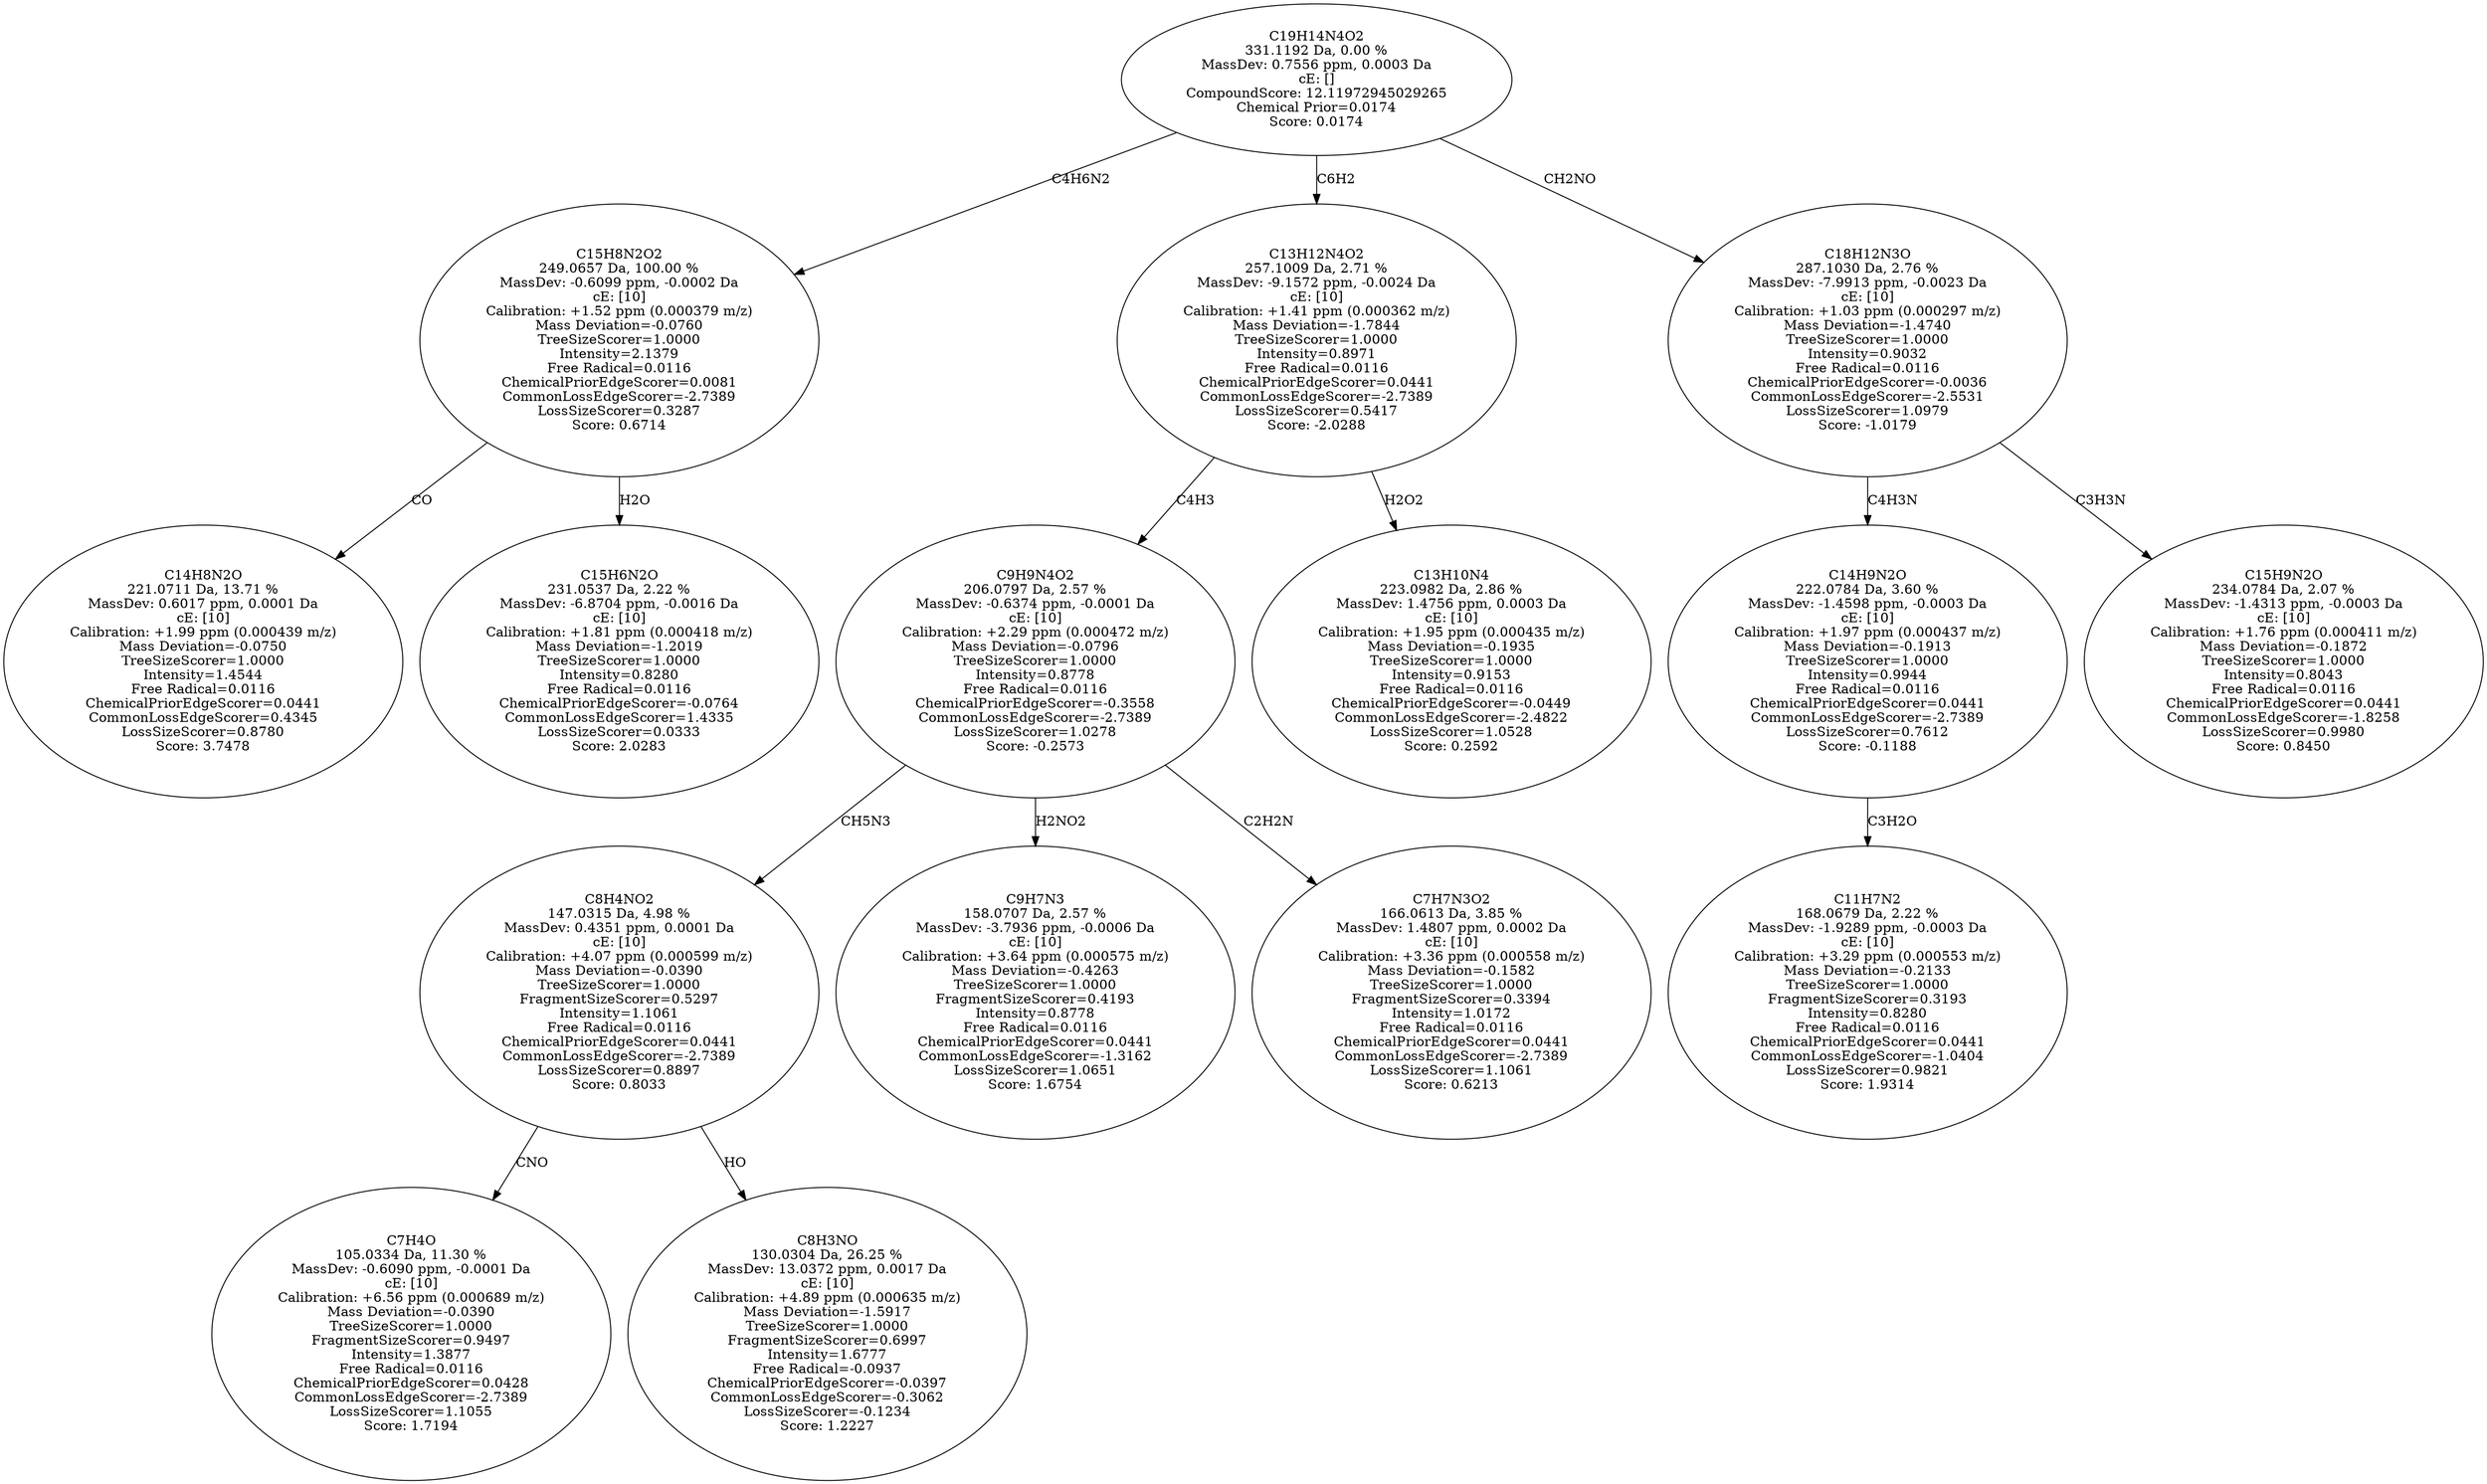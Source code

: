strict digraph {
v1 [label="C14H8N2O\n221.0711 Da, 13.71 %\nMassDev: 0.6017 ppm, 0.0001 Da\ncE: [10]\nCalibration: +1.99 ppm (0.000439 m/z)\nMass Deviation=-0.0750\nTreeSizeScorer=1.0000\nIntensity=1.4544\nFree Radical=0.0116\nChemicalPriorEdgeScorer=0.0441\nCommonLossEdgeScorer=0.4345\nLossSizeScorer=0.8780\nScore: 3.7478"];
v2 [label="C15H6N2O\n231.0537 Da, 2.22 %\nMassDev: -6.8704 ppm, -0.0016 Da\ncE: [10]\nCalibration: +1.81 ppm (0.000418 m/z)\nMass Deviation=-1.2019\nTreeSizeScorer=1.0000\nIntensity=0.8280\nFree Radical=0.0116\nChemicalPriorEdgeScorer=-0.0764\nCommonLossEdgeScorer=1.4335\nLossSizeScorer=0.0333\nScore: 2.0283"];
v3 [label="C15H8N2O2\n249.0657 Da, 100.00 %\nMassDev: -0.6099 ppm, -0.0002 Da\ncE: [10]\nCalibration: +1.52 ppm (0.000379 m/z)\nMass Deviation=-0.0760\nTreeSizeScorer=1.0000\nIntensity=2.1379\nFree Radical=0.0116\nChemicalPriorEdgeScorer=0.0081\nCommonLossEdgeScorer=-2.7389\nLossSizeScorer=0.3287\nScore: 0.6714"];
v4 [label="C7H4O\n105.0334 Da, 11.30 %\nMassDev: -0.6090 ppm, -0.0001 Da\ncE: [10]\nCalibration: +6.56 ppm (0.000689 m/z)\nMass Deviation=-0.0390\nTreeSizeScorer=1.0000\nFragmentSizeScorer=0.9497\nIntensity=1.3877\nFree Radical=0.0116\nChemicalPriorEdgeScorer=0.0428\nCommonLossEdgeScorer=-2.7389\nLossSizeScorer=1.1055\nScore: 1.7194"];
v5 [label="C8H3NO\n130.0304 Da, 26.25 %\nMassDev: 13.0372 ppm, 0.0017 Da\ncE: [10]\nCalibration: +4.89 ppm (0.000635 m/z)\nMass Deviation=-1.5917\nTreeSizeScorer=1.0000\nFragmentSizeScorer=0.6997\nIntensity=1.6777\nFree Radical=-0.0937\nChemicalPriorEdgeScorer=-0.0397\nCommonLossEdgeScorer=-0.3062\nLossSizeScorer=-0.1234\nScore: 1.2227"];
v6 [label="C8H4NO2\n147.0315 Da, 4.98 %\nMassDev: 0.4351 ppm, 0.0001 Da\ncE: [10]\nCalibration: +4.07 ppm (0.000599 m/z)\nMass Deviation=-0.0390\nTreeSizeScorer=1.0000\nFragmentSizeScorer=0.5297\nIntensity=1.1061\nFree Radical=0.0116\nChemicalPriorEdgeScorer=0.0441\nCommonLossEdgeScorer=-2.7389\nLossSizeScorer=0.8897\nScore: 0.8033"];
v7 [label="C9H7N3\n158.0707 Da, 2.57 %\nMassDev: -3.7936 ppm, -0.0006 Da\ncE: [10]\nCalibration: +3.64 ppm (0.000575 m/z)\nMass Deviation=-0.4263\nTreeSizeScorer=1.0000\nFragmentSizeScorer=0.4193\nIntensity=0.8778\nFree Radical=0.0116\nChemicalPriorEdgeScorer=0.0441\nCommonLossEdgeScorer=-1.3162\nLossSizeScorer=1.0651\nScore: 1.6754"];
v8 [label="C7H7N3O2\n166.0613 Da, 3.85 %\nMassDev: 1.4807 ppm, 0.0002 Da\ncE: [10]\nCalibration: +3.36 ppm (0.000558 m/z)\nMass Deviation=-0.1582\nTreeSizeScorer=1.0000\nFragmentSizeScorer=0.3394\nIntensity=1.0172\nFree Radical=0.0116\nChemicalPriorEdgeScorer=0.0441\nCommonLossEdgeScorer=-2.7389\nLossSizeScorer=1.1061\nScore: 0.6213"];
v9 [label="C9H9N4O2\n206.0797 Da, 2.57 %\nMassDev: -0.6374 ppm, -0.0001 Da\ncE: [10]\nCalibration: +2.29 ppm (0.000472 m/z)\nMass Deviation=-0.0796\nTreeSizeScorer=1.0000\nIntensity=0.8778\nFree Radical=0.0116\nChemicalPriorEdgeScorer=-0.3558\nCommonLossEdgeScorer=-2.7389\nLossSizeScorer=1.0278\nScore: -0.2573"];
v10 [label="C13H10N4\n223.0982 Da, 2.86 %\nMassDev: 1.4756 ppm, 0.0003 Da\ncE: [10]\nCalibration: +1.95 ppm (0.000435 m/z)\nMass Deviation=-0.1935\nTreeSizeScorer=1.0000\nIntensity=0.9153\nFree Radical=0.0116\nChemicalPriorEdgeScorer=-0.0449\nCommonLossEdgeScorer=-2.4822\nLossSizeScorer=1.0528\nScore: 0.2592"];
v11 [label="C13H12N4O2\n257.1009 Da, 2.71 %\nMassDev: -9.1572 ppm, -0.0024 Da\ncE: [10]\nCalibration: +1.41 ppm (0.000362 m/z)\nMass Deviation=-1.7844\nTreeSizeScorer=1.0000\nIntensity=0.8971\nFree Radical=0.0116\nChemicalPriorEdgeScorer=0.0441\nCommonLossEdgeScorer=-2.7389\nLossSizeScorer=0.5417\nScore: -2.0288"];
v12 [label="C11H7N2\n168.0679 Da, 2.22 %\nMassDev: -1.9289 ppm, -0.0003 Da\ncE: [10]\nCalibration: +3.29 ppm (0.000553 m/z)\nMass Deviation=-0.2133\nTreeSizeScorer=1.0000\nFragmentSizeScorer=0.3193\nIntensity=0.8280\nFree Radical=0.0116\nChemicalPriorEdgeScorer=0.0441\nCommonLossEdgeScorer=-1.0404\nLossSizeScorer=0.9821\nScore: 1.9314"];
v13 [label="C14H9N2O\n222.0784 Da, 3.60 %\nMassDev: -1.4598 ppm, -0.0003 Da\ncE: [10]\nCalibration: +1.97 ppm (0.000437 m/z)\nMass Deviation=-0.1913\nTreeSizeScorer=1.0000\nIntensity=0.9944\nFree Radical=0.0116\nChemicalPriorEdgeScorer=0.0441\nCommonLossEdgeScorer=-2.7389\nLossSizeScorer=0.7612\nScore: -0.1188"];
v14 [label="C15H9N2O\n234.0784 Da, 2.07 %\nMassDev: -1.4313 ppm, -0.0003 Da\ncE: [10]\nCalibration: +1.76 ppm (0.000411 m/z)\nMass Deviation=-0.1872\nTreeSizeScorer=1.0000\nIntensity=0.8043\nFree Radical=0.0116\nChemicalPriorEdgeScorer=0.0441\nCommonLossEdgeScorer=-1.8258\nLossSizeScorer=0.9980\nScore: 0.8450"];
v15 [label="C18H12N3O\n287.1030 Da, 2.76 %\nMassDev: -7.9913 ppm, -0.0023 Da\ncE: [10]\nCalibration: +1.03 ppm (0.000297 m/z)\nMass Deviation=-1.4740\nTreeSizeScorer=1.0000\nIntensity=0.9032\nFree Radical=0.0116\nChemicalPriorEdgeScorer=-0.0036\nCommonLossEdgeScorer=-2.5531\nLossSizeScorer=1.0979\nScore: -1.0179"];
v16 [label="C19H14N4O2\n331.1192 Da, 0.00 %\nMassDev: 0.7556 ppm, 0.0003 Da\ncE: []\nCompoundScore: 12.11972945029265\nChemical Prior=0.0174\nScore: 0.0174"];
v3 -> v1 [label="CO"];
v3 -> v2 [label="H2O"];
v16 -> v3 [label="C4H6N2"];
v6 -> v4 [label="CNO"];
v6 -> v5 [label="HO"];
v9 -> v6 [label="CH5N3"];
v9 -> v7 [label="H2NO2"];
v9 -> v8 [label="C2H2N"];
v11 -> v9 [label="C4H3"];
v11 -> v10 [label="H2O2"];
v16 -> v11 [label="C6H2"];
v13 -> v12 [label="C3H2O"];
v15 -> v13 [label="C4H3N"];
v15 -> v14 [label="C3H3N"];
v16 -> v15 [label="CH2NO"];
}